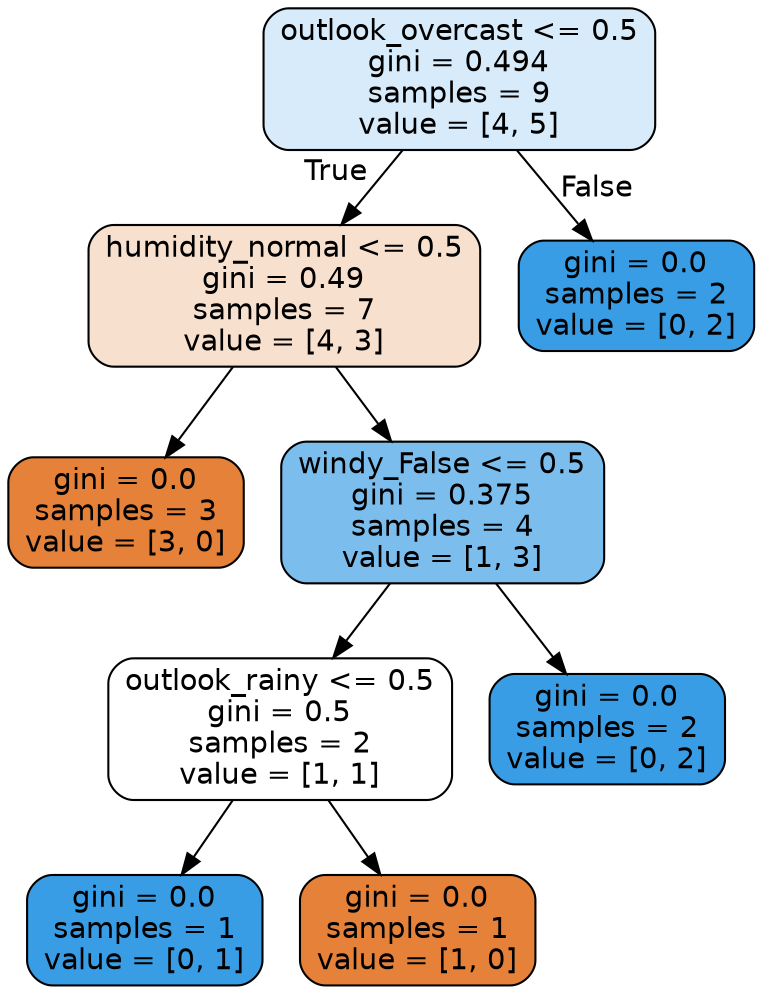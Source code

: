 digraph Tree {
node [shape=box, style="filled, rounded", color="black", fontname=helvetica] ;
edge [fontname=helvetica] ;
0 [label="outlook_overcast <= 0.5\ngini = 0.494\nsamples = 9\nvalue = [4, 5]", fillcolor="#d7ebfa"] ;
1 [label="humidity_normal <= 0.5\ngini = 0.49\nsamples = 7\nvalue = [4, 3]", fillcolor="#f8e0ce"] ;
0 -> 1 [labeldistance=2.5, labelangle=45, headlabel="True"] ;
2 [label="gini = 0.0\nsamples = 3\nvalue = [3, 0]", fillcolor="#e58139"] ;
1 -> 2 ;
3 [label="windy_False <= 0.5\ngini = 0.375\nsamples = 4\nvalue = [1, 3]", fillcolor="#7bbeee"] ;
1 -> 3 ;
4 [label="outlook_rainy <= 0.5\ngini = 0.5\nsamples = 2\nvalue = [1, 1]", fillcolor="#ffffff"] ;
3 -> 4 ;
5 [label="gini = 0.0\nsamples = 1\nvalue = [0, 1]", fillcolor="#399de5"] ;
4 -> 5 ;
6 [label="gini = 0.0\nsamples = 1\nvalue = [1, 0]", fillcolor="#e58139"] ;
4 -> 6 ;
7 [label="gini = 0.0\nsamples = 2\nvalue = [0, 2]", fillcolor="#399de5"] ;
3 -> 7 ;
8 [label="gini = 0.0\nsamples = 2\nvalue = [0, 2]", fillcolor="#399de5"] ;
0 -> 8 [labeldistance=2.5, labelangle=-45, headlabel="False"] ;
}